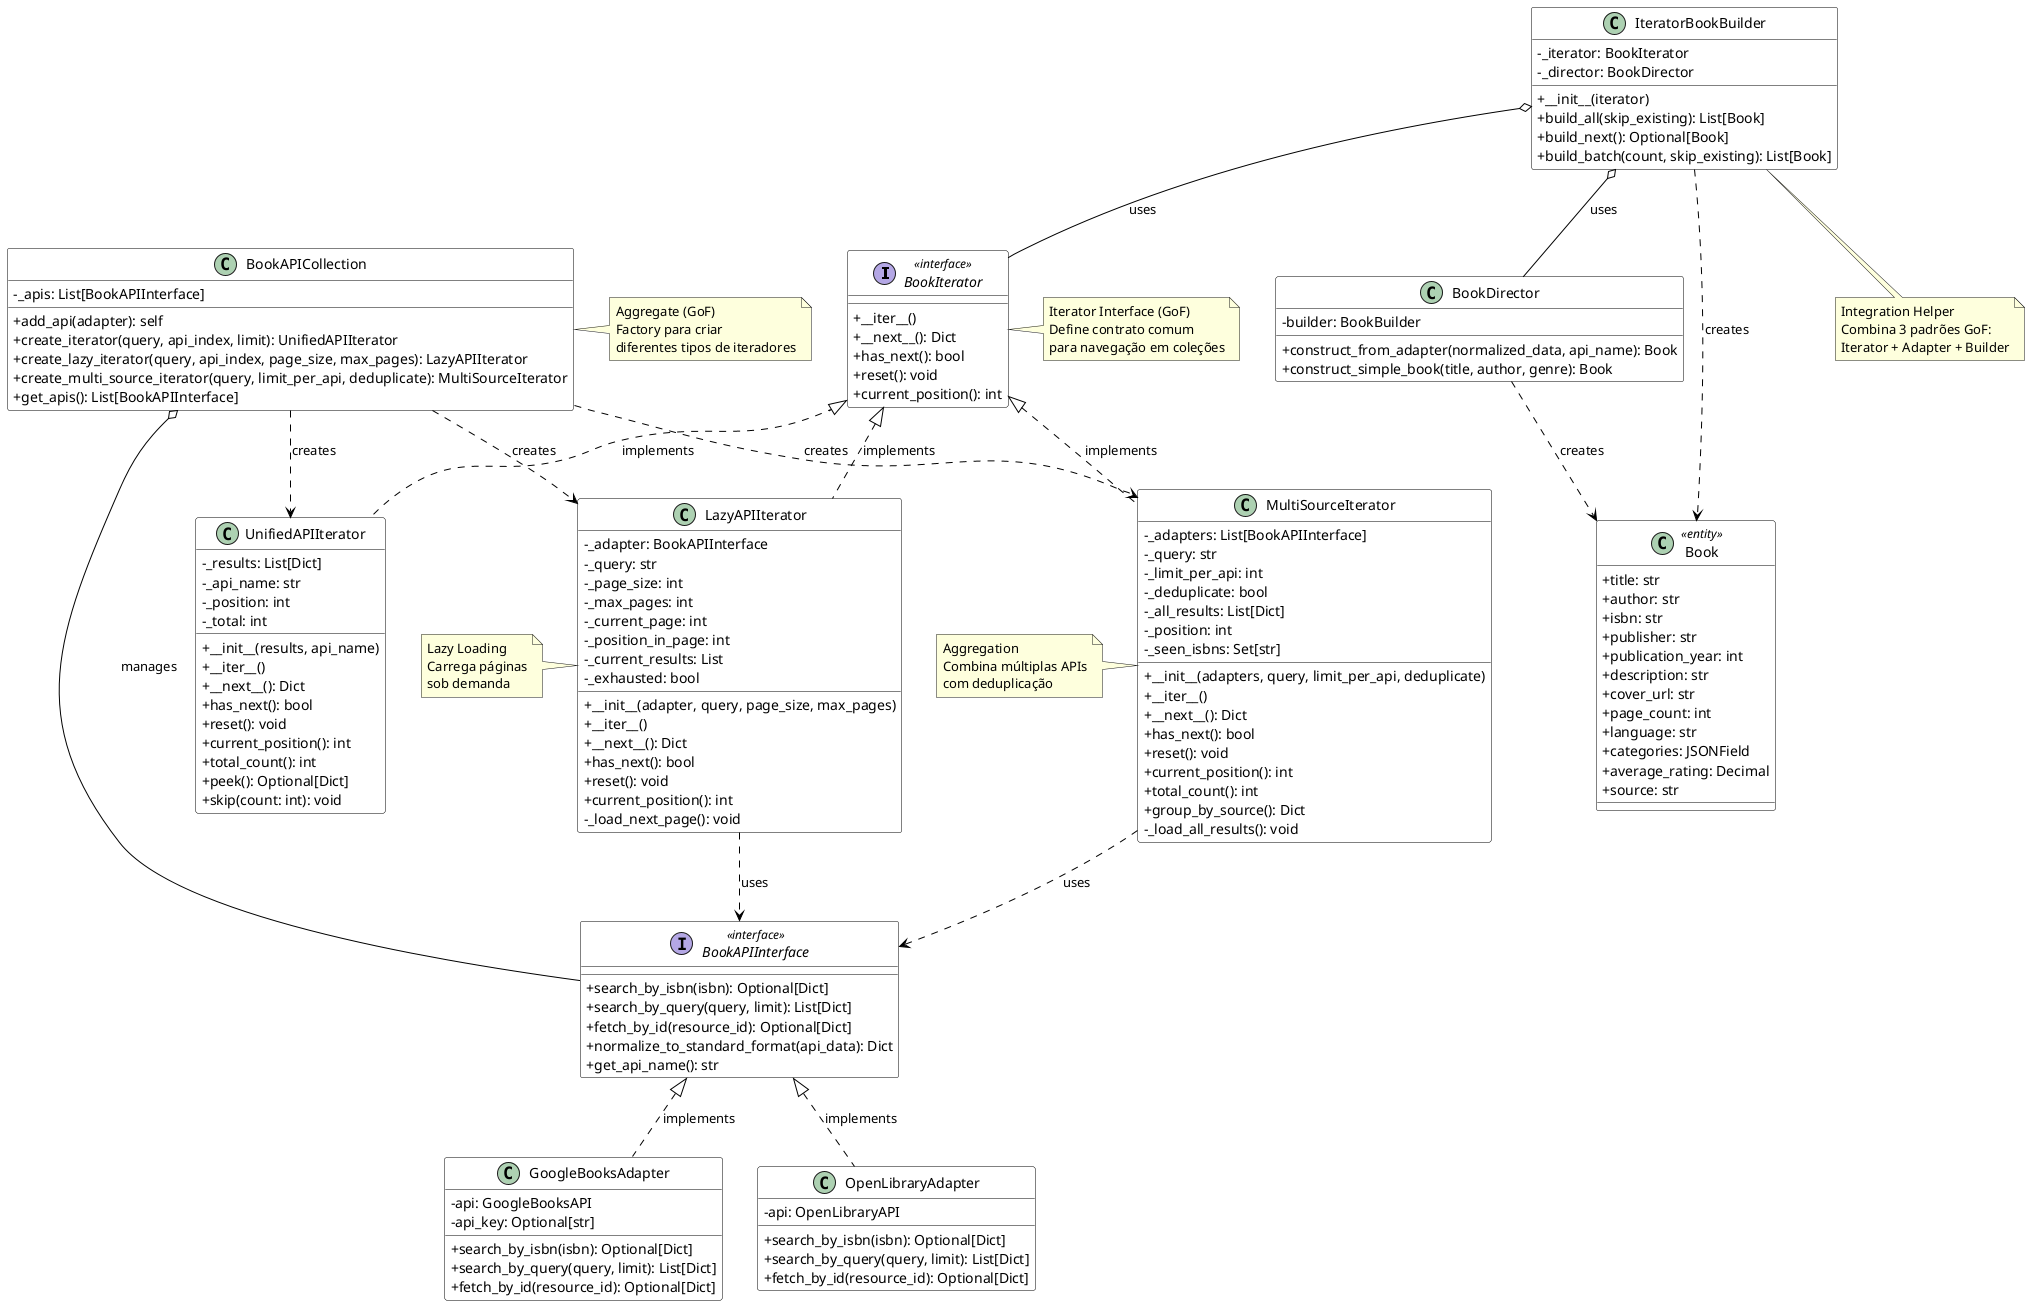 @startuml diagramaIteratorBooks

' Configurações de estilo
skinparam classAttributeIconSize 0
skinparam class {
    BackgroundColor White
    BorderColor Black
    ArrowColor Black
}

' Interface Iterator
interface BookIterator <<interface>> {
    + __iter__()
    + __next__(): Dict
    + has_next(): bool
    + reset(): void
    + current_position(): int
}

' Concrete Iterators
class UnifiedAPIIterator {
    - _results: List[Dict]
    - _api_name: str
    - _position: int
    - _total: int
    + __init__(results, api_name)
    + __iter__()
    + __next__(): Dict
    + has_next(): bool
    + reset(): void
    + current_position(): int
    + total_count(): int
    + peek(): Optional[Dict]
    + skip(count: int): void
}

class LazyAPIIterator {
    - _adapter: BookAPIInterface
    - _query: str
    - _page_size: int
    - _max_pages: int
    - _current_page: int
    - _position_in_page: int
    - _current_results: List
    - _exhausted: bool
    + __init__(adapter, query, page_size, max_pages)
    + __iter__()
    + __next__(): Dict
    + has_next(): bool
    + reset(): void
    + current_position(): int
    - _load_next_page(): void
}

class MultiSourceIterator {
    - _adapters: List[BookAPIInterface]
    - _query: str
    - _limit_per_api: int
    - _deduplicate: bool
    - _all_results: List[Dict]
    - _position: int
    - _seen_isbns: Set[str]
    + __init__(adapters, query, limit_per_api, deduplicate)
    + __iter__()
    + __next__(): Dict
    + has_next(): bool
    + reset(): void
    + current_position(): int
    + total_count(): int
    + group_by_source(): Dict
    - _load_all_results(): void
}

' Aggregate
class BookAPICollection {
    - _apis: List[BookAPIInterface]
    + add_api(adapter): self
    + create_iterator(query, api_index, limit): UnifiedAPIIterator
    + create_lazy_iterator(query, api_index, page_size, max_pages): LazyAPIIterator
    + create_multi_source_iterator(query, limit_per_api, deduplicate): MultiSourceIterator
    + get_apis(): List[BookAPIInterface]
}

' Integration Helper
class IteratorBookBuilder {
    - _iterator: BookIterator
    - _director: BookDirector
    + __init__(iterator)
    + build_all(skip_existing): List[Book]
    + build_next(): Optional[Book]
    + build_batch(count, skip_existing): List[Book]
}

' Adapter Interface (from previous pattern)
interface BookAPIInterface <<interface>> {
    + search_by_isbn(isbn): Optional[Dict]
    + search_by_query(query, limit): List[Dict]
    + fetch_by_id(resource_id): Optional[Dict]
    + normalize_to_standard_format(api_data): Dict
    + get_api_name(): str
}

' Concrete Adapters
class GoogleBooksAdapter {
    - api: GoogleBooksAPI
    - api_key: Optional[str]
    + search_by_isbn(isbn): Optional[Dict]
    + search_by_query(query, limit): List[Dict]
    + fetch_by_id(resource_id): Optional[Dict]
}

class OpenLibraryAdapter {
    - api: OpenLibraryAPI
    + search_by_isbn(isbn): Optional[Dict]
    + search_by_query(query, limit): List[Dict]
    + fetch_by_id(resource_id): Optional[Dict]
}

' Builder (from previous pattern)
class BookDirector {
    - builder: BookBuilder
    + construct_from_adapter(normalized_data, api_name): Book
    + construct_simple_book(title, author, genre): Book
}

class Book <<entity>> {
    + title: str
    + author: str
    + isbn: str
    + publisher: str
    + publication_year: int
    + description: str
    + cover_url: str
    + page_count: int
    + language: str
    + categories: JSONField
    + average_rating: Decimal
    + source: str
}

' Relationships - Iterator Pattern
BookIterator <|.. UnifiedAPIIterator : implements
BookIterator <|.. LazyAPIIterator : implements
BookIterator <|.. MultiSourceIterator : implements

BookAPICollection ..> UnifiedAPIIterator : creates
BookAPICollection ..> LazyAPIIterator : creates
BookAPICollection ..> MultiSourceIterator : creates
BookAPICollection o-- BookAPIInterface : manages

IteratorBookBuilder o-- BookIterator : uses
IteratorBookBuilder o-- BookDirector : uses

' Relationships - Integration with Adapter
LazyAPIIterator ..> BookAPIInterface : uses
MultiSourceIterator ..> BookAPIInterface : uses

BookAPIInterface <|.. GoogleBooksAdapter : implements
BookAPIInterface <|.. OpenLibraryAdapter : implements

' Relationships - Integration with Builder
BookDirector ..> Book : creates
IteratorBookBuilder ..> Book : creates

' Notes
note right of BookIterator
  Iterator Interface (GoF)
  Define contrato comum
  para navegação em coleções
end note

note right of BookAPICollection
  Aggregate (GoF)
  Factory para criar
  diferentes tipos de iteradores
end note

note bottom of IteratorBookBuilder
  Integration Helper
  Combina 3 padrões GoF:
  Iterator + Adapter + Builder
end note

note left of LazyAPIIterator
  Lazy Loading
  Carrega páginas
  sob demanda
end note

note left of MultiSourceIterator
  Aggregation
  Combina múltiplas APIs
  com deduplicação
end note

@enduml
